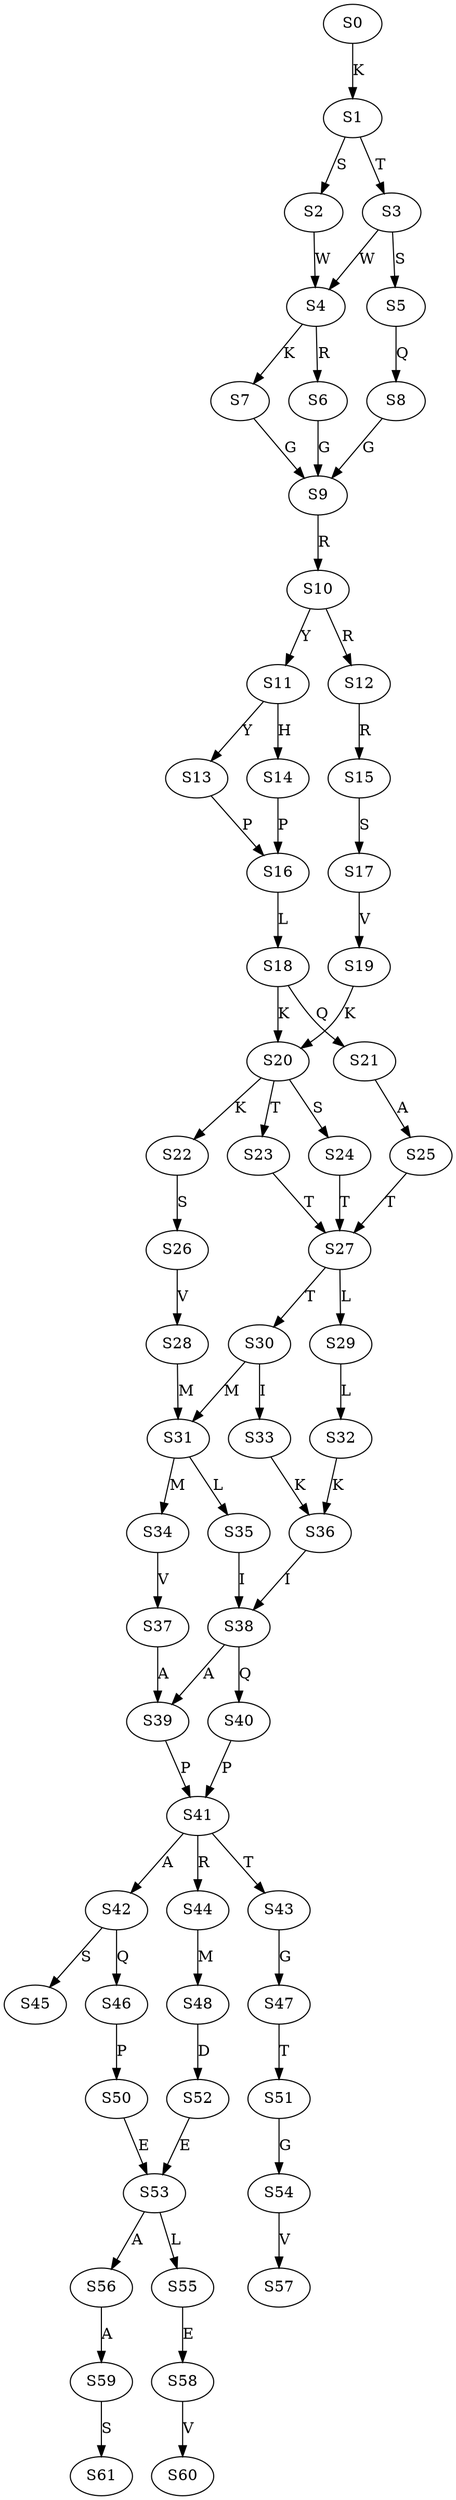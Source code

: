 strict digraph  {
	S0 -> S1 [ label = K ];
	S1 -> S2 [ label = S ];
	S1 -> S3 [ label = T ];
	S2 -> S4 [ label = W ];
	S3 -> S5 [ label = S ];
	S3 -> S4 [ label = W ];
	S4 -> S6 [ label = R ];
	S4 -> S7 [ label = K ];
	S5 -> S8 [ label = Q ];
	S6 -> S9 [ label = G ];
	S7 -> S9 [ label = G ];
	S8 -> S9 [ label = G ];
	S9 -> S10 [ label = R ];
	S10 -> S11 [ label = Y ];
	S10 -> S12 [ label = R ];
	S11 -> S13 [ label = Y ];
	S11 -> S14 [ label = H ];
	S12 -> S15 [ label = R ];
	S13 -> S16 [ label = P ];
	S14 -> S16 [ label = P ];
	S15 -> S17 [ label = S ];
	S16 -> S18 [ label = L ];
	S17 -> S19 [ label = V ];
	S18 -> S20 [ label = K ];
	S18 -> S21 [ label = Q ];
	S19 -> S20 [ label = K ];
	S20 -> S22 [ label = K ];
	S20 -> S23 [ label = T ];
	S20 -> S24 [ label = S ];
	S21 -> S25 [ label = A ];
	S22 -> S26 [ label = S ];
	S23 -> S27 [ label = T ];
	S24 -> S27 [ label = T ];
	S25 -> S27 [ label = T ];
	S26 -> S28 [ label = V ];
	S27 -> S29 [ label = L ];
	S27 -> S30 [ label = T ];
	S28 -> S31 [ label = M ];
	S29 -> S32 [ label = L ];
	S30 -> S33 [ label = I ];
	S30 -> S31 [ label = M ];
	S31 -> S34 [ label = M ];
	S31 -> S35 [ label = L ];
	S32 -> S36 [ label = K ];
	S33 -> S36 [ label = K ];
	S34 -> S37 [ label = V ];
	S35 -> S38 [ label = I ];
	S36 -> S38 [ label = I ];
	S37 -> S39 [ label = A ];
	S38 -> S39 [ label = A ];
	S38 -> S40 [ label = Q ];
	S39 -> S41 [ label = P ];
	S40 -> S41 [ label = P ];
	S41 -> S42 [ label = A ];
	S41 -> S43 [ label = T ];
	S41 -> S44 [ label = R ];
	S42 -> S45 [ label = S ];
	S42 -> S46 [ label = Q ];
	S43 -> S47 [ label = G ];
	S44 -> S48 [ label = M ];
	S46 -> S50 [ label = P ];
	S47 -> S51 [ label = T ];
	S48 -> S52 [ label = D ];
	S50 -> S53 [ label = E ];
	S51 -> S54 [ label = G ];
	S52 -> S53 [ label = E ];
	S53 -> S55 [ label = L ];
	S53 -> S56 [ label = A ];
	S54 -> S57 [ label = V ];
	S55 -> S58 [ label = E ];
	S56 -> S59 [ label = A ];
	S58 -> S60 [ label = V ];
	S59 -> S61 [ label = S ];
}
